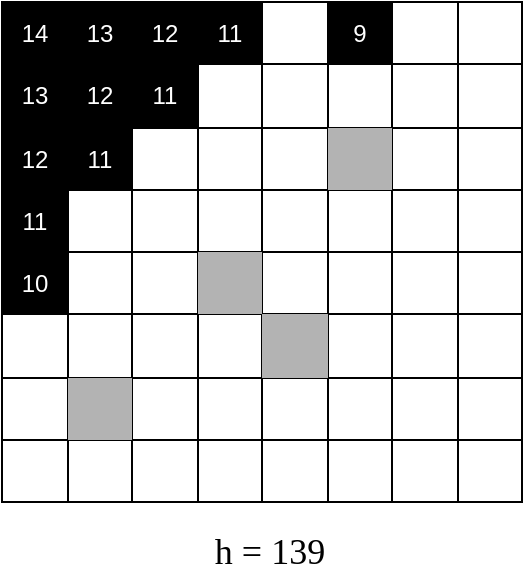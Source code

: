 <mxfile version="20.8.16" type="device"><diagram name="Страница 1" id="UkzmemGRi-6EvzfFJr8e"><mxGraphModel dx="353" dy="540" grid="1" gridSize="10" guides="1" tooltips="1" connect="1" arrows="1" fold="1" page="1" pageScale="1" pageWidth="827" pageHeight="1169" math="0" shadow="0"><root><mxCell id="0"/><mxCell id="1" parent="0"/><mxCell id="K7TjQ2JSzegK-yvSvkUK-1" value="" style="shape=table;startSize=0;container=1;collapsible=0;childLayout=tableLayout;" parent="1" vertex="1"><mxGeometry x="280" y="240" width="260" height="250" as="geometry"/></mxCell><mxCell id="K7TjQ2JSzegK-yvSvkUK-2" value="" style="shape=tableRow;horizontal=0;startSize=0;swimlaneHead=0;swimlaneBody=0;strokeColor=inherit;top=0;left=0;bottom=0;right=0;collapsible=0;dropTarget=0;fillColor=none;points=[[0,0.5],[1,0.5]];portConstraint=eastwest;" parent="K7TjQ2JSzegK-yvSvkUK-1" vertex="1"><mxGeometry width="260" height="31" as="geometry"/></mxCell><mxCell id="K7TjQ2JSzegK-yvSvkUK-3" value="&lt;font color=&quot;#ffffff&quot;&gt;14&lt;/font&gt;" style="shape=partialRectangle;html=1;whiteSpace=wrap;connectable=0;strokeColor=inherit;overflow=hidden;fillColor=#000000;top=0;left=0;bottom=0;right=0;pointerEvents=1;" parent="K7TjQ2JSzegK-yvSvkUK-2" vertex="1"><mxGeometry width="33" height="31" as="geometry"><mxRectangle width="33" height="31" as="alternateBounds"/></mxGeometry></mxCell><mxCell id="K7TjQ2JSzegK-yvSvkUK-4" value="&lt;font color=&quot;#ffffff&quot;&gt;13&lt;/font&gt;" style="shape=partialRectangle;html=1;whiteSpace=wrap;connectable=0;strokeColor=inherit;overflow=hidden;fillColor=#000000;top=0;left=0;bottom=0;right=0;pointerEvents=1;" parent="K7TjQ2JSzegK-yvSvkUK-2" vertex="1"><mxGeometry x="33" width="32" height="31" as="geometry"><mxRectangle width="32" height="31" as="alternateBounds"/></mxGeometry></mxCell><mxCell id="K7TjQ2JSzegK-yvSvkUK-5" value="&lt;font color=&quot;#ffffff&quot;&gt;12&lt;/font&gt;" style="shape=partialRectangle;html=1;whiteSpace=wrap;connectable=0;strokeColor=inherit;overflow=hidden;fillColor=#000000;top=0;left=0;bottom=0;right=0;pointerEvents=1;" parent="K7TjQ2JSzegK-yvSvkUK-2" vertex="1"><mxGeometry x="65" width="33" height="31" as="geometry"><mxRectangle width="33" height="31" as="alternateBounds"/></mxGeometry></mxCell><mxCell id="K7TjQ2JSzegK-yvSvkUK-6" value="&lt;font color=&quot;#ffffff&quot;&gt;11&lt;/font&gt;" style="shape=partialRectangle;html=1;whiteSpace=wrap;connectable=0;strokeColor=inherit;overflow=hidden;fillColor=#000000;top=0;left=0;bottom=0;right=0;pointerEvents=1;" parent="K7TjQ2JSzegK-yvSvkUK-2" vertex="1"><mxGeometry x="98" width="32" height="31" as="geometry"><mxRectangle width="32" height="31" as="alternateBounds"/></mxGeometry></mxCell><mxCell id="K7TjQ2JSzegK-yvSvkUK-7" value="&lt;font color=&quot;#ffffff&quot;&gt;10&lt;/font&gt;" style="shape=partialRectangle;html=1;whiteSpace=wrap;connectable=0;strokeColor=inherit;overflow=hidden;fillColor=none;top=0;left=0;bottom=0;right=0;pointerEvents=1;" parent="K7TjQ2JSzegK-yvSvkUK-2" vertex="1"><mxGeometry x="130" width="33" height="31" as="geometry"><mxRectangle width="33" height="31" as="alternateBounds"/></mxGeometry></mxCell><mxCell id="K7TjQ2JSzegK-yvSvkUK-8" value="&lt;font color=&quot;#ffffff&quot;&gt;9&lt;/font&gt;" style="shape=partialRectangle;html=1;whiteSpace=wrap;connectable=0;strokeColor=inherit;overflow=hidden;fillColor=#000000;top=0;left=0;bottom=0;right=0;pointerEvents=1;" parent="K7TjQ2JSzegK-yvSvkUK-2" vertex="1"><mxGeometry x="163" width="32" height="31" as="geometry"><mxRectangle width="32" height="31" as="alternateBounds"/></mxGeometry></mxCell><mxCell id="K7TjQ2JSzegK-yvSvkUK-9" value="" style="shape=partialRectangle;html=1;whiteSpace=wrap;connectable=0;strokeColor=inherit;overflow=hidden;fillColor=none;top=0;left=0;bottom=0;right=0;pointerEvents=1;" parent="K7TjQ2JSzegK-yvSvkUK-2" vertex="1"><mxGeometry x="195" width="33" height="31" as="geometry"><mxRectangle width="33" height="31" as="alternateBounds"/></mxGeometry></mxCell><mxCell id="K7TjQ2JSzegK-yvSvkUK-10" value="" style="shape=partialRectangle;html=1;whiteSpace=wrap;connectable=0;strokeColor=inherit;overflow=hidden;fillColor=none;top=0;left=0;bottom=0;right=0;pointerEvents=1;" parent="K7TjQ2JSzegK-yvSvkUK-2" vertex="1"><mxGeometry x="228" width="32" height="31" as="geometry"><mxRectangle width="32" height="31" as="alternateBounds"/></mxGeometry></mxCell><mxCell id="K7TjQ2JSzegK-yvSvkUK-11" value="" style="shape=tableRow;horizontal=0;startSize=0;swimlaneHead=0;swimlaneBody=0;strokeColor=inherit;top=0;left=0;bottom=0;right=0;collapsible=0;dropTarget=0;fillColor=none;points=[[0,0.5],[1,0.5]];portConstraint=eastwest;" parent="K7TjQ2JSzegK-yvSvkUK-1" vertex="1"><mxGeometry y="31" width="260" height="32" as="geometry"/></mxCell><mxCell id="K7TjQ2JSzegK-yvSvkUK-12" value="&lt;font color=&quot;#ffffff&quot;&gt;13&lt;/font&gt;" style="shape=partialRectangle;html=1;whiteSpace=wrap;connectable=0;strokeColor=inherit;overflow=hidden;fillColor=#000000;top=0;left=0;bottom=0;right=0;pointerEvents=1;" parent="K7TjQ2JSzegK-yvSvkUK-11" vertex="1"><mxGeometry width="33" height="32" as="geometry"><mxRectangle width="33" height="32" as="alternateBounds"/></mxGeometry></mxCell><mxCell id="K7TjQ2JSzegK-yvSvkUK-13" value="&lt;font color=&quot;#ffffff&quot;&gt;12&lt;/font&gt;" style="shape=partialRectangle;html=1;whiteSpace=wrap;connectable=0;strokeColor=inherit;overflow=hidden;fillColor=#000000;top=0;left=0;bottom=0;right=0;pointerEvents=1;" parent="K7TjQ2JSzegK-yvSvkUK-11" vertex="1"><mxGeometry x="33" width="32" height="32" as="geometry"><mxRectangle width="32" height="32" as="alternateBounds"/></mxGeometry></mxCell><mxCell id="K7TjQ2JSzegK-yvSvkUK-14" value="&lt;font color=&quot;#ffffff&quot;&gt;11&lt;/font&gt;" style="shape=partialRectangle;html=1;whiteSpace=wrap;connectable=0;strokeColor=inherit;overflow=hidden;fillColor=#000000;top=0;left=0;bottom=0;right=0;pointerEvents=1;" parent="K7TjQ2JSzegK-yvSvkUK-11" vertex="1"><mxGeometry x="65" width="33" height="32" as="geometry"><mxRectangle width="33" height="32" as="alternateBounds"/></mxGeometry></mxCell><mxCell id="K7TjQ2JSzegK-yvSvkUK-15" value="" style="shape=partialRectangle;html=1;whiteSpace=wrap;connectable=0;strokeColor=inherit;overflow=hidden;fillColor=none;top=0;left=0;bottom=0;right=0;pointerEvents=1;" parent="K7TjQ2JSzegK-yvSvkUK-11" vertex="1"><mxGeometry x="98" width="32" height="32" as="geometry"><mxRectangle width="32" height="32" as="alternateBounds"/></mxGeometry></mxCell><mxCell id="K7TjQ2JSzegK-yvSvkUK-16" value="" style="shape=partialRectangle;html=1;whiteSpace=wrap;connectable=0;strokeColor=inherit;overflow=hidden;fillColor=none;top=0;left=0;bottom=0;right=0;pointerEvents=1;" parent="K7TjQ2JSzegK-yvSvkUK-11" vertex="1"><mxGeometry x="130" width="33" height="32" as="geometry"><mxRectangle width="33" height="32" as="alternateBounds"/></mxGeometry></mxCell><mxCell id="K7TjQ2JSzegK-yvSvkUK-17" value="" style="shape=partialRectangle;html=1;whiteSpace=wrap;connectable=0;strokeColor=inherit;overflow=hidden;fillColor=none;top=0;left=0;bottom=0;right=0;pointerEvents=1;" parent="K7TjQ2JSzegK-yvSvkUK-11" vertex="1"><mxGeometry x="163" width="32" height="32" as="geometry"><mxRectangle width="32" height="32" as="alternateBounds"/></mxGeometry></mxCell><mxCell id="K7TjQ2JSzegK-yvSvkUK-18" value="" style="shape=partialRectangle;html=1;whiteSpace=wrap;connectable=0;strokeColor=inherit;overflow=hidden;fillColor=none;top=0;left=0;bottom=0;right=0;pointerEvents=1;" parent="K7TjQ2JSzegK-yvSvkUK-11" vertex="1"><mxGeometry x="195" width="33" height="32" as="geometry"><mxRectangle width="33" height="32" as="alternateBounds"/></mxGeometry></mxCell><mxCell id="K7TjQ2JSzegK-yvSvkUK-19" value="" style="shape=partialRectangle;html=1;whiteSpace=wrap;connectable=0;strokeColor=inherit;overflow=hidden;fillColor=none;top=0;left=0;bottom=0;right=0;pointerEvents=1;" parent="K7TjQ2JSzegK-yvSvkUK-11" vertex="1"><mxGeometry x="228" width="32" height="32" as="geometry"><mxRectangle width="32" height="32" as="alternateBounds"/></mxGeometry></mxCell><mxCell id="K7TjQ2JSzegK-yvSvkUK-20" value="" style="shape=tableRow;horizontal=0;startSize=0;swimlaneHead=0;swimlaneBody=0;strokeColor=inherit;top=0;left=0;bottom=0;right=0;collapsible=0;dropTarget=0;fillColor=none;points=[[0,0.5],[1,0.5]];portConstraint=eastwest;" parent="K7TjQ2JSzegK-yvSvkUK-1" vertex="1"><mxGeometry y="63" width="260" height="31" as="geometry"/></mxCell><mxCell id="K7TjQ2JSzegK-yvSvkUK-21" value="&lt;font color=&quot;#ffffff&quot;&gt;12&lt;/font&gt;" style="shape=partialRectangle;html=1;whiteSpace=wrap;connectable=0;strokeColor=inherit;overflow=hidden;fillColor=#000000;top=0;left=0;bottom=0;right=0;pointerEvents=1;" parent="K7TjQ2JSzegK-yvSvkUK-20" vertex="1"><mxGeometry width="33" height="31" as="geometry"><mxRectangle width="33" height="31" as="alternateBounds"/></mxGeometry></mxCell><mxCell id="K7TjQ2JSzegK-yvSvkUK-22" value="&lt;font color=&quot;#ffffff&quot;&gt;11&lt;/font&gt;" style="shape=partialRectangle;html=1;whiteSpace=wrap;connectable=0;strokeColor=inherit;overflow=hidden;fillColor=#000000;top=0;left=0;bottom=0;right=0;pointerEvents=1;" parent="K7TjQ2JSzegK-yvSvkUK-20" vertex="1"><mxGeometry x="33" width="32" height="31" as="geometry"><mxRectangle width="32" height="31" as="alternateBounds"/></mxGeometry></mxCell><mxCell id="K7TjQ2JSzegK-yvSvkUK-23" value="" style="shape=partialRectangle;html=1;whiteSpace=wrap;connectable=0;strokeColor=inherit;overflow=hidden;fillColor=none;top=0;left=0;bottom=0;right=0;pointerEvents=1;" parent="K7TjQ2JSzegK-yvSvkUK-20" vertex="1"><mxGeometry x="65" width="33" height="31" as="geometry"><mxRectangle width="33" height="31" as="alternateBounds"/></mxGeometry></mxCell><mxCell id="K7TjQ2JSzegK-yvSvkUK-24" value="" style="shape=partialRectangle;html=1;whiteSpace=wrap;connectable=0;strokeColor=inherit;overflow=hidden;fillColor=none;top=0;left=0;bottom=0;right=0;pointerEvents=1;" parent="K7TjQ2JSzegK-yvSvkUK-20" vertex="1"><mxGeometry x="98" width="32" height="31" as="geometry"><mxRectangle width="32" height="31" as="alternateBounds"/></mxGeometry></mxCell><mxCell id="K7TjQ2JSzegK-yvSvkUK-25" value="" style="shape=partialRectangle;html=1;whiteSpace=wrap;connectable=0;strokeColor=inherit;overflow=hidden;fillColor=none;top=0;left=0;bottom=0;right=0;pointerEvents=1;" parent="K7TjQ2JSzegK-yvSvkUK-20" vertex="1"><mxGeometry x="130" width="33" height="31" as="geometry"><mxRectangle width="33" height="31" as="alternateBounds"/></mxGeometry></mxCell><mxCell id="K7TjQ2JSzegK-yvSvkUK-26" value="" style="shape=partialRectangle;html=1;whiteSpace=wrap;connectable=0;strokeColor=inherit;overflow=hidden;fillColor=#B3B3B3;top=0;left=0;bottom=0;right=0;pointerEvents=1;" parent="K7TjQ2JSzegK-yvSvkUK-20" vertex="1"><mxGeometry x="163" width="32" height="31" as="geometry"><mxRectangle width="32" height="31" as="alternateBounds"/></mxGeometry></mxCell><mxCell id="K7TjQ2JSzegK-yvSvkUK-27" value="" style="shape=partialRectangle;html=1;whiteSpace=wrap;connectable=0;strokeColor=inherit;overflow=hidden;fillColor=none;top=0;left=0;bottom=0;right=0;pointerEvents=1;" parent="K7TjQ2JSzegK-yvSvkUK-20" vertex="1"><mxGeometry x="195" width="33" height="31" as="geometry"><mxRectangle width="33" height="31" as="alternateBounds"/></mxGeometry></mxCell><mxCell id="K7TjQ2JSzegK-yvSvkUK-28" value="" style="shape=partialRectangle;html=1;whiteSpace=wrap;connectable=0;strokeColor=inherit;overflow=hidden;fillColor=none;top=0;left=0;bottom=0;right=0;pointerEvents=1;" parent="K7TjQ2JSzegK-yvSvkUK-20" vertex="1"><mxGeometry x="228" width="32" height="31" as="geometry"><mxRectangle width="32" height="31" as="alternateBounds"/></mxGeometry></mxCell><mxCell id="K7TjQ2JSzegK-yvSvkUK-29" value="" style="shape=tableRow;horizontal=0;startSize=0;swimlaneHead=0;swimlaneBody=0;strokeColor=inherit;top=0;left=0;bottom=0;right=0;collapsible=0;dropTarget=0;fillColor=none;points=[[0,0.5],[1,0.5]];portConstraint=eastwest;" parent="K7TjQ2JSzegK-yvSvkUK-1" vertex="1"><mxGeometry y="94" width="260" height="31" as="geometry"/></mxCell><mxCell id="K7TjQ2JSzegK-yvSvkUK-30" value="&lt;font color=&quot;#ffffff&quot;&gt;11&lt;/font&gt;" style="shape=partialRectangle;html=1;whiteSpace=wrap;connectable=0;strokeColor=inherit;overflow=hidden;fillColor=#000000;top=0;left=0;bottom=0;right=0;pointerEvents=1;" parent="K7TjQ2JSzegK-yvSvkUK-29" vertex="1"><mxGeometry width="33" height="31" as="geometry"><mxRectangle width="33" height="31" as="alternateBounds"/></mxGeometry></mxCell><mxCell id="K7TjQ2JSzegK-yvSvkUK-31" value="" style="shape=partialRectangle;html=1;whiteSpace=wrap;connectable=0;strokeColor=inherit;overflow=hidden;fillColor=none;top=0;left=0;bottom=0;right=0;pointerEvents=1;" parent="K7TjQ2JSzegK-yvSvkUK-29" vertex="1"><mxGeometry x="33" width="32" height="31" as="geometry"><mxRectangle width="32" height="31" as="alternateBounds"/></mxGeometry></mxCell><mxCell id="K7TjQ2JSzegK-yvSvkUK-32" value="" style="shape=partialRectangle;html=1;whiteSpace=wrap;connectable=0;strokeColor=inherit;overflow=hidden;fillColor=none;top=0;left=0;bottom=0;right=0;pointerEvents=1;" parent="K7TjQ2JSzegK-yvSvkUK-29" vertex="1"><mxGeometry x="65" width="33" height="31" as="geometry"><mxRectangle width="33" height="31" as="alternateBounds"/></mxGeometry></mxCell><mxCell id="K7TjQ2JSzegK-yvSvkUK-33" value="" style="shape=partialRectangle;html=1;whiteSpace=wrap;connectable=0;strokeColor=inherit;overflow=hidden;fillColor=none;top=0;left=0;bottom=0;right=0;pointerEvents=1;" parent="K7TjQ2JSzegK-yvSvkUK-29" vertex="1"><mxGeometry x="98" width="32" height="31" as="geometry"><mxRectangle width="32" height="31" as="alternateBounds"/></mxGeometry></mxCell><mxCell id="K7TjQ2JSzegK-yvSvkUK-34" value="" style="shape=partialRectangle;html=1;whiteSpace=wrap;connectable=0;strokeColor=inherit;overflow=hidden;fillColor=none;top=0;left=0;bottom=0;right=0;pointerEvents=1;" parent="K7TjQ2JSzegK-yvSvkUK-29" vertex="1"><mxGeometry x="130" width="33" height="31" as="geometry"><mxRectangle width="33" height="31" as="alternateBounds"/></mxGeometry></mxCell><mxCell id="K7TjQ2JSzegK-yvSvkUK-35" value="" style="shape=partialRectangle;html=1;whiteSpace=wrap;connectable=0;strokeColor=inherit;overflow=hidden;fillColor=none;top=0;left=0;bottom=0;right=0;pointerEvents=1;" parent="K7TjQ2JSzegK-yvSvkUK-29" vertex="1"><mxGeometry x="163" width="32" height="31" as="geometry"><mxRectangle width="32" height="31" as="alternateBounds"/></mxGeometry></mxCell><mxCell id="K7TjQ2JSzegK-yvSvkUK-36" value="" style="shape=partialRectangle;html=1;whiteSpace=wrap;connectable=0;strokeColor=inherit;overflow=hidden;fillColor=none;top=0;left=0;bottom=0;right=0;pointerEvents=1;" parent="K7TjQ2JSzegK-yvSvkUK-29" vertex="1"><mxGeometry x="195" width="33" height="31" as="geometry"><mxRectangle width="33" height="31" as="alternateBounds"/></mxGeometry></mxCell><mxCell id="K7TjQ2JSzegK-yvSvkUK-37" value="" style="shape=partialRectangle;html=1;whiteSpace=wrap;connectable=0;strokeColor=inherit;overflow=hidden;fillColor=none;top=0;left=0;bottom=0;right=0;pointerEvents=1;" parent="K7TjQ2JSzegK-yvSvkUK-29" vertex="1"><mxGeometry x="228" width="32" height="31" as="geometry"><mxRectangle width="32" height="31" as="alternateBounds"/></mxGeometry></mxCell><mxCell id="K7TjQ2JSzegK-yvSvkUK-38" value="" style="shape=tableRow;horizontal=0;startSize=0;swimlaneHead=0;swimlaneBody=0;strokeColor=inherit;top=0;left=0;bottom=0;right=0;collapsible=0;dropTarget=0;fillColor=none;points=[[0,0.5],[1,0.5]];portConstraint=eastwest;" parent="K7TjQ2JSzegK-yvSvkUK-1" vertex="1"><mxGeometry y="125" width="260" height="31" as="geometry"/></mxCell><mxCell id="K7TjQ2JSzegK-yvSvkUK-39" value="&lt;font color=&quot;#ffffff&quot;&gt;10&lt;/font&gt;" style="shape=partialRectangle;html=1;whiteSpace=wrap;connectable=0;strokeColor=inherit;overflow=hidden;fillColor=#000000;top=0;left=0;bottom=0;right=0;pointerEvents=1;" parent="K7TjQ2JSzegK-yvSvkUK-38" vertex="1"><mxGeometry width="33" height="31" as="geometry"><mxRectangle width="33" height="31" as="alternateBounds"/></mxGeometry></mxCell><mxCell id="K7TjQ2JSzegK-yvSvkUK-40" value="" style="shape=partialRectangle;html=1;whiteSpace=wrap;connectable=0;strokeColor=inherit;overflow=hidden;fillColor=none;top=0;left=0;bottom=0;right=0;pointerEvents=1;" parent="K7TjQ2JSzegK-yvSvkUK-38" vertex="1"><mxGeometry x="33" width="32" height="31" as="geometry"><mxRectangle width="32" height="31" as="alternateBounds"/></mxGeometry></mxCell><mxCell id="K7TjQ2JSzegK-yvSvkUK-41" value="" style="shape=partialRectangle;html=1;whiteSpace=wrap;connectable=0;strokeColor=inherit;overflow=hidden;fillColor=none;top=0;left=0;bottom=0;right=0;pointerEvents=1;" parent="K7TjQ2JSzegK-yvSvkUK-38" vertex="1"><mxGeometry x="65" width="33" height="31" as="geometry"><mxRectangle width="33" height="31" as="alternateBounds"/></mxGeometry></mxCell><mxCell id="K7TjQ2JSzegK-yvSvkUK-42" value="" style="shape=partialRectangle;html=1;whiteSpace=wrap;connectable=0;strokeColor=inherit;overflow=hidden;fillColor=#B3B3B3;top=0;left=0;bottom=0;right=0;pointerEvents=1;" parent="K7TjQ2JSzegK-yvSvkUK-38" vertex="1"><mxGeometry x="98" width="32" height="31" as="geometry"><mxRectangle width="32" height="31" as="alternateBounds"/></mxGeometry></mxCell><mxCell id="K7TjQ2JSzegK-yvSvkUK-43" value="" style="shape=partialRectangle;html=1;whiteSpace=wrap;connectable=0;strokeColor=inherit;overflow=hidden;fillColor=none;top=0;left=0;bottom=0;right=0;pointerEvents=1;" parent="K7TjQ2JSzegK-yvSvkUK-38" vertex="1"><mxGeometry x="130" width="33" height="31" as="geometry"><mxRectangle width="33" height="31" as="alternateBounds"/></mxGeometry></mxCell><mxCell id="K7TjQ2JSzegK-yvSvkUK-44" value="" style="shape=partialRectangle;html=1;whiteSpace=wrap;connectable=0;strokeColor=inherit;overflow=hidden;fillColor=none;top=0;left=0;bottom=0;right=0;pointerEvents=1;" parent="K7TjQ2JSzegK-yvSvkUK-38" vertex="1"><mxGeometry x="163" width="32" height="31" as="geometry"><mxRectangle width="32" height="31" as="alternateBounds"/></mxGeometry></mxCell><mxCell id="K7TjQ2JSzegK-yvSvkUK-45" value="" style="shape=partialRectangle;html=1;whiteSpace=wrap;connectable=0;strokeColor=inherit;overflow=hidden;fillColor=none;top=0;left=0;bottom=0;right=0;pointerEvents=1;" parent="K7TjQ2JSzegK-yvSvkUK-38" vertex="1"><mxGeometry x="195" width="33" height="31" as="geometry"><mxRectangle width="33" height="31" as="alternateBounds"/></mxGeometry></mxCell><mxCell id="K7TjQ2JSzegK-yvSvkUK-46" value="" style="shape=partialRectangle;html=1;whiteSpace=wrap;connectable=0;strokeColor=inherit;overflow=hidden;fillColor=none;top=0;left=0;bottom=0;right=0;pointerEvents=1;" parent="K7TjQ2JSzegK-yvSvkUK-38" vertex="1"><mxGeometry x="228" width="32" height="31" as="geometry"><mxRectangle width="32" height="31" as="alternateBounds"/></mxGeometry></mxCell><mxCell id="K7TjQ2JSzegK-yvSvkUK-47" value="" style="shape=tableRow;horizontal=0;startSize=0;swimlaneHead=0;swimlaneBody=0;strokeColor=inherit;top=0;left=0;bottom=0;right=0;collapsible=0;dropTarget=0;fillColor=none;points=[[0,0.5],[1,0.5]];portConstraint=eastwest;" parent="K7TjQ2JSzegK-yvSvkUK-1" vertex="1"><mxGeometry y="156" width="260" height="32" as="geometry"/></mxCell><mxCell id="K7TjQ2JSzegK-yvSvkUK-48" value="" style="shape=partialRectangle;html=1;whiteSpace=wrap;connectable=0;strokeColor=inherit;overflow=hidden;fillColor=none;top=0;left=0;bottom=0;right=0;pointerEvents=1;" parent="K7TjQ2JSzegK-yvSvkUK-47" vertex="1"><mxGeometry width="33" height="32" as="geometry"><mxRectangle width="33" height="32" as="alternateBounds"/></mxGeometry></mxCell><mxCell id="K7TjQ2JSzegK-yvSvkUK-49" value="" style="shape=partialRectangle;html=1;whiteSpace=wrap;connectable=0;strokeColor=inherit;overflow=hidden;fillColor=none;top=0;left=0;bottom=0;right=0;pointerEvents=1;" parent="K7TjQ2JSzegK-yvSvkUK-47" vertex="1"><mxGeometry x="33" width="32" height="32" as="geometry"><mxRectangle width="32" height="32" as="alternateBounds"/></mxGeometry></mxCell><mxCell id="K7TjQ2JSzegK-yvSvkUK-50" value="" style="shape=partialRectangle;html=1;whiteSpace=wrap;connectable=0;strokeColor=inherit;overflow=hidden;fillColor=none;top=0;left=0;bottom=0;right=0;pointerEvents=1;" parent="K7TjQ2JSzegK-yvSvkUK-47" vertex="1"><mxGeometry x="65" width="33" height="32" as="geometry"><mxRectangle width="33" height="32" as="alternateBounds"/></mxGeometry></mxCell><mxCell id="K7TjQ2JSzegK-yvSvkUK-51" value="" style="shape=partialRectangle;html=1;whiteSpace=wrap;connectable=0;strokeColor=inherit;overflow=hidden;fillColor=none;top=0;left=0;bottom=0;right=0;pointerEvents=1;" parent="K7TjQ2JSzegK-yvSvkUK-47" vertex="1"><mxGeometry x="98" width="32" height="32" as="geometry"><mxRectangle width="32" height="32" as="alternateBounds"/></mxGeometry></mxCell><mxCell id="K7TjQ2JSzegK-yvSvkUK-52" value="" style="shape=partialRectangle;html=1;whiteSpace=wrap;connectable=0;strokeColor=inherit;overflow=hidden;fillColor=#B3B3B3;top=0;left=0;bottom=0;right=0;pointerEvents=1;" parent="K7TjQ2JSzegK-yvSvkUK-47" vertex="1"><mxGeometry x="130" width="33" height="32" as="geometry"><mxRectangle width="33" height="32" as="alternateBounds"/></mxGeometry></mxCell><mxCell id="K7TjQ2JSzegK-yvSvkUK-53" value="" style="shape=partialRectangle;html=1;whiteSpace=wrap;connectable=0;strokeColor=inherit;overflow=hidden;fillColor=none;top=0;left=0;bottom=0;right=0;pointerEvents=1;" parent="K7TjQ2JSzegK-yvSvkUK-47" vertex="1"><mxGeometry x="163" width="32" height="32" as="geometry"><mxRectangle width="32" height="32" as="alternateBounds"/></mxGeometry></mxCell><mxCell id="K7TjQ2JSzegK-yvSvkUK-54" value="" style="shape=partialRectangle;html=1;whiteSpace=wrap;connectable=0;strokeColor=inherit;overflow=hidden;fillColor=none;top=0;left=0;bottom=0;right=0;pointerEvents=1;" parent="K7TjQ2JSzegK-yvSvkUK-47" vertex="1"><mxGeometry x="195" width="33" height="32" as="geometry"><mxRectangle width="33" height="32" as="alternateBounds"/></mxGeometry></mxCell><mxCell id="K7TjQ2JSzegK-yvSvkUK-55" value="" style="shape=partialRectangle;html=1;whiteSpace=wrap;connectable=0;strokeColor=inherit;overflow=hidden;fillColor=none;top=0;left=0;bottom=0;right=0;pointerEvents=1;" parent="K7TjQ2JSzegK-yvSvkUK-47" vertex="1"><mxGeometry x="228" width="32" height="32" as="geometry"><mxRectangle width="32" height="32" as="alternateBounds"/></mxGeometry></mxCell><mxCell id="K7TjQ2JSzegK-yvSvkUK-56" value="" style="shape=tableRow;horizontal=0;startSize=0;swimlaneHead=0;swimlaneBody=0;strokeColor=inherit;top=0;left=0;bottom=0;right=0;collapsible=0;dropTarget=0;fillColor=none;points=[[0,0.5],[1,0.5]];portConstraint=eastwest;" parent="K7TjQ2JSzegK-yvSvkUK-1" vertex="1"><mxGeometry y="188" width="260" height="31" as="geometry"/></mxCell><mxCell id="K7TjQ2JSzegK-yvSvkUK-57" value="" style="shape=partialRectangle;html=1;whiteSpace=wrap;connectable=0;strokeColor=inherit;overflow=hidden;fillColor=none;top=0;left=0;bottom=0;right=0;pointerEvents=1;" parent="K7TjQ2JSzegK-yvSvkUK-56" vertex="1"><mxGeometry width="33" height="31" as="geometry"><mxRectangle width="33" height="31" as="alternateBounds"/></mxGeometry></mxCell><mxCell id="K7TjQ2JSzegK-yvSvkUK-58" value="" style="shape=partialRectangle;html=1;whiteSpace=wrap;connectable=0;strokeColor=inherit;overflow=hidden;fillColor=#B3B3B3;top=0;left=0;bottom=0;right=0;pointerEvents=1;" parent="K7TjQ2JSzegK-yvSvkUK-56" vertex="1"><mxGeometry x="33" width="32" height="31" as="geometry"><mxRectangle width="32" height="31" as="alternateBounds"/></mxGeometry></mxCell><mxCell id="K7TjQ2JSzegK-yvSvkUK-59" value="" style="shape=partialRectangle;html=1;whiteSpace=wrap;connectable=0;strokeColor=inherit;overflow=hidden;fillColor=none;top=0;left=0;bottom=0;right=0;pointerEvents=1;" parent="K7TjQ2JSzegK-yvSvkUK-56" vertex="1"><mxGeometry x="65" width="33" height="31" as="geometry"><mxRectangle width="33" height="31" as="alternateBounds"/></mxGeometry></mxCell><mxCell id="K7TjQ2JSzegK-yvSvkUK-60" value="" style="shape=partialRectangle;html=1;whiteSpace=wrap;connectable=0;strokeColor=inherit;overflow=hidden;fillColor=none;top=0;left=0;bottom=0;right=0;pointerEvents=1;" parent="K7TjQ2JSzegK-yvSvkUK-56" vertex="1"><mxGeometry x="98" width="32" height="31" as="geometry"><mxRectangle width="32" height="31" as="alternateBounds"/></mxGeometry></mxCell><mxCell id="K7TjQ2JSzegK-yvSvkUK-61" value="" style="shape=partialRectangle;html=1;whiteSpace=wrap;connectable=0;strokeColor=inherit;overflow=hidden;fillColor=none;top=0;left=0;bottom=0;right=0;pointerEvents=1;" parent="K7TjQ2JSzegK-yvSvkUK-56" vertex="1"><mxGeometry x="130" width="33" height="31" as="geometry"><mxRectangle width="33" height="31" as="alternateBounds"/></mxGeometry></mxCell><mxCell id="K7TjQ2JSzegK-yvSvkUK-62" value="" style="shape=partialRectangle;html=1;whiteSpace=wrap;connectable=0;strokeColor=inherit;overflow=hidden;fillColor=none;top=0;left=0;bottom=0;right=0;pointerEvents=1;" parent="K7TjQ2JSzegK-yvSvkUK-56" vertex="1"><mxGeometry x="163" width="32" height="31" as="geometry"><mxRectangle width="32" height="31" as="alternateBounds"/></mxGeometry></mxCell><mxCell id="K7TjQ2JSzegK-yvSvkUK-63" value="" style="shape=partialRectangle;html=1;whiteSpace=wrap;connectable=0;strokeColor=inherit;overflow=hidden;fillColor=none;top=0;left=0;bottom=0;right=0;pointerEvents=1;" parent="K7TjQ2JSzegK-yvSvkUK-56" vertex="1"><mxGeometry x="195" width="33" height="31" as="geometry"><mxRectangle width="33" height="31" as="alternateBounds"/></mxGeometry></mxCell><mxCell id="K7TjQ2JSzegK-yvSvkUK-64" value="" style="shape=partialRectangle;html=1;whiteSpace=wrap;connectable=0;strokeColor=inherit;overflow=hidden;fillColor=none;top=0;left=0;bottom=0;right=0;pointerEvents=1;" parent="K7TjQ2JSzegK-yvSvkUK-56" vertex="1"><mxGeometry x="228" width="32" height="31" as="geometry"><mxRectangle width="32" height="31" as="alternateBounds"/></mxGeometry></mxCell><mxCell id="K7TjQ2JSzegK-yvSvkUK-65" value="" style="shape=tableRow;horizontal=0;startSize=0;swimlaneHead=0;swimlaneBody=0;strokeColor=inherit;top=0;left=0;bottom=0;right=0;collapsible=0;dropTarget=0;fillColor=none;points=[[0,0.5],[1,0.5]];portConstraint=eastwest;" parent="K7TjQ2JSzegK-yvSvkUK-1" vertex="1"><mxGeometry y="219" width="260" height="31" as="geometry"/></mxCell><mxCell id="K7TjQ2JSzegK-yvSvkUK-66" value="" style="shape=partialRectangle;html=1;whiteSpace=wrap;connectable=0;strokeColor=inherit;overflow=hidden;fillColor=none;top=0;left=0;bottom=0;right=0;pointerEvents=1;" parent="K7TjQ2JSzegK-yvSvkUK-65" vertex="1"><mxGeometry width="33" height="31" as="geometry"><mxRectangle width="33" height="31" as="alternateBounds"/></mxGeometry></mxCell><mxCell id="K7TjQ2JSzegK-yvSvkUK-67" value="" style="shape=partialRectangle;html=1;whiteSpace=wrap;connectable=0;strokeColor=inherit;overflow=hidden;fillColor=none;top=0;left=0;bottom=0;right=0;pointerEvents=1;" parent="K7TjQ2JSzegK-yvSvkUK-65" vertex="1"><mxGeometry x="33" width="32" height="31" as="geometry"><mxRectangle width="32" height="31" as="alternateBounds"/></mxGeometry></mxCell><mxCell id="K7TjQ2JSzegK-yvSvkUK-68" value="" style="shape=partialRectangle;html=1;whiteSpace=wrap;connectable=0;strokeColor=inherit;overflow=hidden;fillColor=none;top=0;left=0;bottom=0;right=0;pointerEvents=1;" parent="K7TjQ2JSzegK-yvSvkUK-65" vertex="1"><mxGeometry x="65" width="33" height="31" as="geometry"><mxRectangle width="33" height="31" as="alternateBounds"/></mxGeometry></mxCell><mxCell id="K7TjQ2JSzegK-yvSvkUK-69" value="" style="shape=partialRectangle;html=1;whiteSpace=wrap;connectable=0;strokeColor=inherit;overflow=hidden;fillColor=none;top=0;left=0;bottom=0;right=0;pointerEvents=1;" parent="K7TjQ2JSzegK-yvSvkUK-65" vertex="1"><mxGeometry x="98" width="32" height="31" as="geometry"><mxRectangle width="32" height="31" as="alternateBounds"/></mxGeometry></mxCell><mxCell id="K7TjQ2JSzegK-yvSvkUK-70" value="" style="shape=partialRectangle;html=1;whiteSpace=wrap;connectable=0;strokeColor=inherit;overflow=hidden;fillColor=none;top=0;left=0;bottom=0;right=0;pointerEvents=1;" parent="K7TjQ2JSzegK-yvSvkUK-65" vertex="1"><mxGeometry x="130" width="33" height="31" as="geometry"><mxRectangle width="33" height="31" as="alternateBounds"/></mxGeometry></mxCell><mxCell id="K7TjQ2JSzegK-yvSvkUK-71" value="" style="shape=partialRectangle;html=1;whiteSpace=wrap;connectable=0;strokeColor=inherit;overflow=hidden;fillColor=none;top=0;left=0;bottom=0;right=0;pointerEvents=1;" parent="K7TjQ2JSzegK-yvSvkUK-65" vertex="1"><mxGeometry x="163" width="32" height="31" as="geometry"><mxRectangle width="32" height="31" as="alternateBounds"/></mxGeometry></mxCell><mxCell id="K7TjQ2JSzegK-yvSvkUK-72" value="" style="shape=partialRectangle;html=1;whiteSpace=wrap;connectable=0;strokeColor=inherit;overflow=hidden;fillColor=none;top=0;left=0;bottom=0;right=0;pointerEvents=1;" parent="K7TjQ2JSzegK-yvSvkUK-65" vertex="1"><mxGeometry x="195" width="33" height="31" as="geometry"><mxRectangle width="33" height="31" as="alternateBounds"/></mxGeometry></mxCell><mxCell id="K7TjQ2JSzegK-yvSvkUK-73" value="" style="shape=partialRectangle;html=1;whiteSpace=wrap;connectable=0;strokeColor=inherit;overflow=hidden;fillColor=none;top=0;left=0;bottom=0;right=0;pointerEvents=1;" parent="K7TjQ2JSzegK-yvSvkUK-65" vertex="1"><mxGeometry x="228" width="32" height="31" as="geometry"><mxRectangle width="32" height="31" as="alternateBounds"/></mxGeometry></mxCell><mxCell id="t0bDEP4jMFnEKK-jSQFI-1" value="&lt;font style=&quot;font-size: 18px;&quot; face=&quot;Times New Roman&quot;&gt;h = 139&lt;/font&gt;" style="text;html=1;strokeColor=none;fillColor=none;align=center;verticalAlign=middle;whiteSpace=wrap;rounded=0;" parent="1" vertex="1"><mxGeometry x="369" y="500" width="90" height="30" as="geometry"/></mxCell></root></mxGraphModel></diagram></mxfile>